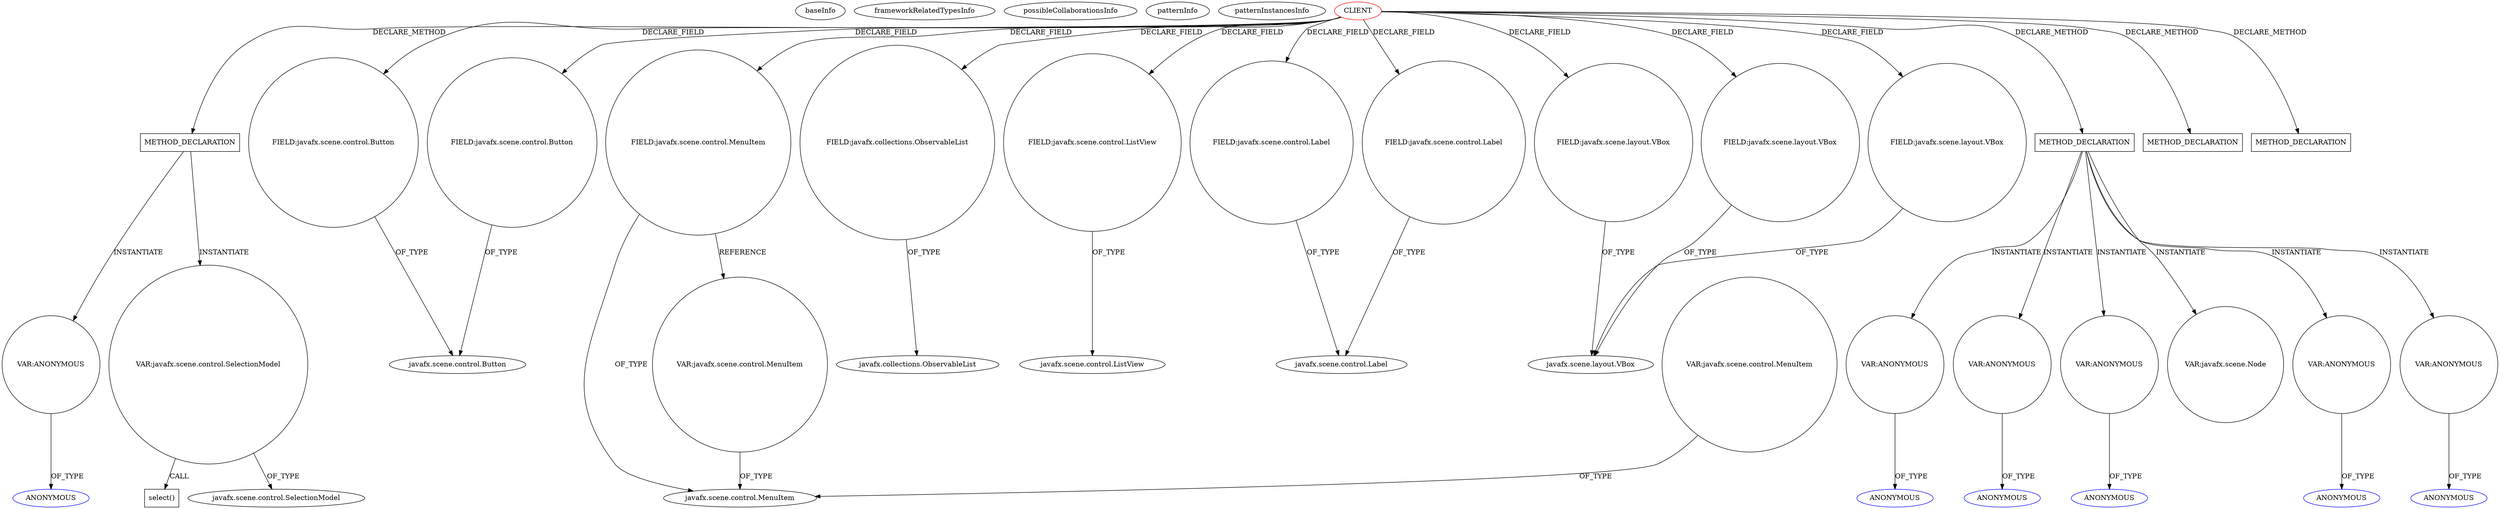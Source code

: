 digraph {
baseInfo[graphId=641,category="pattern",isAnonymous=false,possibleRelation=false]
frameworkRelatedTypesInfo[]
possibleCollaborationsInfo[]
patternInfo[frequency=2.0,patternRootClient=0]
patternInstancesInfo[0="zvakanaka-bitbit~/zvakanaka-bitbit/bitbit-master/src/bitbit/BitBit.java~BitBit~4923",1="hock323-eventManager~/hock323-eventManager/EventManager-master/src/eventManager/controller/pokerTournament/TournamentController.java~TournamentController~3009"]
269[label="javafx.scene.control.SelectionModel",vertexType="FRAMEWORK_CLASS_TYPE",isFrameworkType=false]
585[label="VAR:javafx.scene.control.SelectionModel",vertexType="VARIABLE_EXPRESION",isFrameworkType=false,shape=circle]
586[label="select()",vertexType="INSIDE_CALL",isFrameworkType=false,shape=box]
563[label="METHOD_DECLARATION",vertexType="CLIENT_METHOD_DECLARATION",isFrameworkType=false,shape=box]
0[label="CLIENT",vertexType="ROOT_CLIENT_CLASS_DECLARATION",isFrameworkType=false,color=red]
52[label="FIELD:javafx.scene.control.Button",vertexType="FIELD_DECLARATION",isFrameworkType=false,shape=circle]
142[label="FIELD:javafx.scene.control.Button",vertexType="FIELD_DECLARATION",isFrameworkType=false,shape=circle]
102[label="FIELD:javafx.scene.control.MenuItem",vertexType="FIELD_DECLARATION",isFrameworkType=false,shape=circle]
146[label="FIELD:javafx.collections.ObservableList",vertexType="FIELD_DECLARATION",isFrameworkType=false,shape=circle]
147[label="javafx.collections.ObservableList",vertexType="FRAMEWORK_INTERFACE_TYPE",isFrameworkType=false]
103[label="javafx.scene.control.MenuItem",vertexType="FRAMEWORK_CLASS_TYPE",isFrameworkType=false]
2[label="FIELD:javafx.scene.control.ListView",vertexType="FIELD_DECLARATION",isFrameworkType=false,shape=circle]
938[label="VAR:javafx.scene.control.MenuItem",vertexType="VARIABLE_EXPRESION",isFrameworkType=false,shape=circle]
942[label="VAR:javafx.scene.control.MenuItem",vertexType="VARIABLE_EXPRESION",isFrameworkType=false,shape=circle]
50[label="FIELD:javafx.scene.control.Label",vertexType="FIELD_DECLARATION",isFrameworkType=false,shape=circle]
27[label="javafx.scene.control.Label",vertexType="FRAMEWORK_CLASS_TYPE",isFrameworkType=false]
71[label="FIELD:javafx.scene.control.Label",vertexType="FIELD_DECLARATION",isFrameworkType=false,shape=circle]
5[label="javafx.scene.control.Button",vertexType="FRAMEWORK_CLASS_TYPE",isFrameworkType=false]
568[label="VAR:ANONYMOUS",vertexType="VARIABLE_EXPRESION",isFrameworkType=false,shape=circle]
569[label="ANONYMOUS",vertexType="REFERENCE_ANONYMOUS_DECLARATION",isFrameworkType=false,color=blue]
63[label="FIELD:javafx.scene.layout.VBox",vertexType="FIELD_DECLARATION",isFrameworkType=false,shape=circle]
18[label="FIELD:javafx.scene.layout.VBox",vertexType="FIELD_DECLARATION",isFrameworkType=false,shape=circle]
106[label="FIELD:javafx.scene.layout.VBox",vertexType="FIELD_DECLARATION",isFrameworkType=false,shape=circle]
3[label="javafx.scene.control.ListView",vertexType="FRAMEWORK_CLASS_TYPE",isFrameworkType=false]
439[label="METHOD_DECLARATION",vertexType="CLIENT_METHOD_DECLARATION",isFrameworkType=false,shape=box]
550[label="VAR:ANONYMOUS",vertexType="VARIABLE_EXPRESION",isFrameworkType=false,shape=circle]
530[label="VAR:ANONYMOUS",vertexType="VARIABLE_EXPRESION",isFrameworkType=false,shape=circle]
647[label="METHOD_DECLARATION",vertexType="CLIENT_METHOD_DECLARATION",isFrameworkType=false,shape=box]
518[label="VAR:ANONYMOUS",vertexType="VARIABLE_EXPRESION",isFrameworkType=false,shape=circle]
865[label="METHOD_DECLARATION",vertexType="CLIENT_METHOD_DECLARATION",isFrameworkType=false,shape=box]
503[label="VAR:ANONYMOUS",vertexType="VARIABLE_EXPRESION",isFrameworkType=false,shape=circle]
560[label="VAR:ANONYMOUS",vertexType="VARIABLE_EXPRESION",isFrameworkType=false,shape=circle]
19[label="javafx.scene.layout.VBox",vertexType="FRAMEWORK_CLASS_TYPE",isFrameworkType=false]
551[label="ANONYMOUS",vertexType="REFERENCE_ANONYMOUS_DECLARATION",isFrameworkType=false,color=blue]
519[label="ANONYMOUS",vertexType="REFERENCE_ANONYMOUS_DECLARATION",isFrameworkType=false,color=blue]
531[label="ANONYMOUS",vertexType="REFERENCE_ANONYMOUS_DECLARATION",isFrameworkType=false,color=blue]
561[label="ANONYMOUS",vertexType="REFERENCE_ANONYMOUS_DECLARATION",isFrameworkType=false,color=blue]
504[label="ANONYMOUS",vertexType="REFERENCE_ANONYMOUS_DECLARATION",isFrameworkType=false,color=blue]
506[label="VAR:javafx.scene.Node",vertexType="VARIABLE_EXPRESION",isFrameworkType=false,shape=circle]
0->52[label="DECLARE_FIELD"]
18->19[label="OF_TYPE"]
439->550[label="INSTANTIATE"]
0->18[label="DECLARE_FIELD"]
563->568[label="INSTANTIATE"]
585->269[label="OF_TYPE"]
52->5[label="OF_TYPE"]
102->103[label="OF_TYPE"]
0->865[label="DECLARE_METHOD"]
0->439[label="DECLARE_METHOD"]
568->569[label="OF_TYPE"]
0->563[label="DECLARE_METHOD"]
146->147[label="OF_TYPE"]
0->106[label="DECLARE_FIELD"]
0->50[label="DECLARE_FIELD"]
942->103[label="OF_TYPE"]
439->506[label="INSTANTIATE"]
63->19[label="OF_TYPE"]
439->503[label="INSTANTIATE"]
0->71[label="DECLARE_FIELD"]
50->27[label="OF_TYPE"]
0->146[label="DECLARE_FIELD"]
0->142[label="DECLARE_FIELD"]
0->647[label="DECLARE_METHOD"]
142->5[label="OF_TYPE"]
938->103[label="OF_TYPE"]
106->19[label="OF_TYPE"]
0->2[label="DECLARE_FIELD"]
503->504[label="OF_TYPE"]
0->63[label="DECLARE_FIELD"]
560->561[label="OF_TYPE"]
518->519[label="OF_TYPE"]
2->3[label="OF_TYPE"]
439->560[label="INSTANTIATE"]
563->585[label="INSTANTIATE"]
585->586[label="CALL"]
530->531[label="OF_TYPE"]
550->551[label="OF_TYPE"]
439->518[label="INSTANTIATE"]
439->530[label="INSTANTIATE"]
102->942[label="REFERENCE"]
0->102[label="DECLARE_FIELD"]
71->27[label="OF_TYPE"]
}
